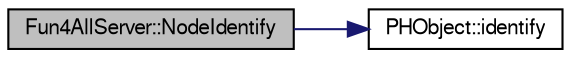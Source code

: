 digraph "Fun4AllServer::NodeIdentify"
{
  bgcolor="transparent";
  edge [fontname="FreeSans",fontsize="10",labelfontname="FreeSans",labelfontsize="10"];
  node [fontname="FreeSans",fontsize="10",shape=record];
  rankdir="LR";
  Node1 [label="Fun4AllServer::NodeIdentify",height=0.2,width=0.4,color="black", fillcolor="grey75", style="filled" fontcolor="black"];
  Node1 -> Node2 [color="midnightblue",fontsize="10",style="solid",fontname="FreeSans"];
  Node2 [label="PHObject::identify",height=0.2,width=0.4,color="black",URL="$d9/d24/classPHObject.html#a83a7b0e5681a0f4f92814692f1bf3375"];
}
